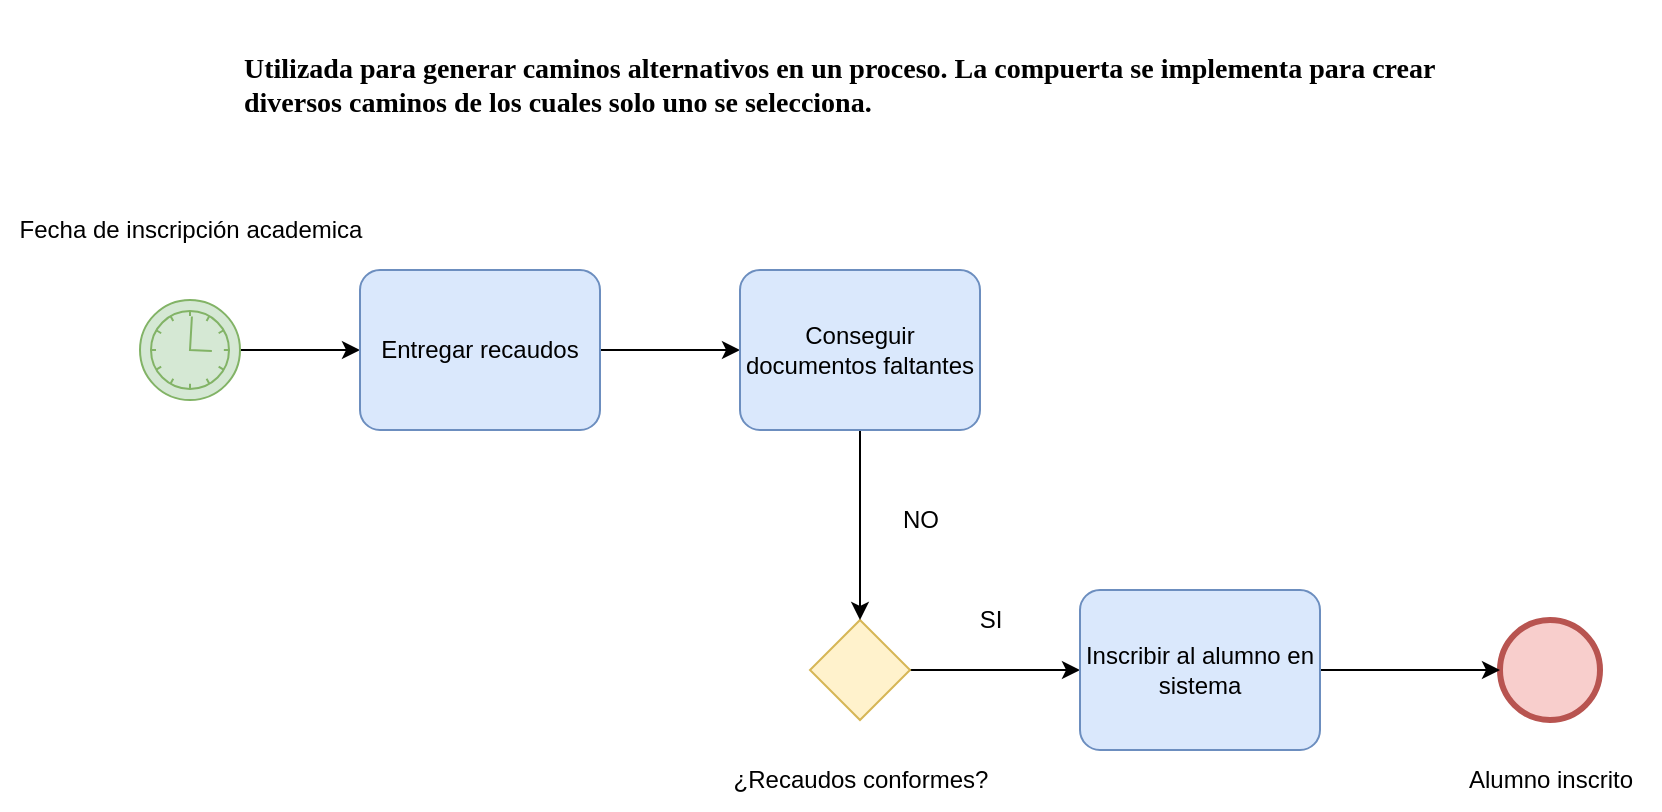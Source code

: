 <mxfile version="20.8.16" type="device"><diagram name="Página-1" id="jmdzp9OQA9dIOr5vCiej"><mxGraphModel dx="814" dy="1046" grid="1" gridSize="10" guides="1" tooltips="1" connect="1" arrows="1" fold="1" page="1" pageScale="1" pageWidth="827" pageHeight="1169" math="0" shadow="0"><root><mxCell id="0"/><mxCell id="1" parent="0"/><mxCell id="TNuxk7B1MeKxKXPtinLw-8" value="" style="edgeStyle=orthogonalEdgeStyle;rounded=0;orthogonalLoop=1;jettySize=auto;html=1;" edge="1" parent="1" source="TNuxk7B1MeKxKXPtinLw-1" target="TNuxk7B1MeKxKXPtinLw-5"><mxGeometry relative="1" as="geometry"/></mxCell><mxCell id="TNuxk7B1MeKxKXPtinLw-1" value="" style="points=[[0.145,0.145,0],[0.5,0,0],[0.855,0.145,0],[1,0.5,0],[0.855,0.855,0],[0.5,1,0],[0.145,0.855,0],[0,0.5,0]];shape=mxgraph.bpmn.event;html=1;verticalLabelPosition=bottom;labelBackgroundColor=#ffffff;verticalAlign=top;align=center;perimeter=ellipsePerimeter;outlineConnect=0;aspect=fixed;outline=standard;symbol=timer;fillColor=#d5e8d4;strokeColor=#82b366;" vertex="1" parent="1"><mxGeometry x="80" y="200" width="50" height="50" as="geometry"/></mxCell><mxCell id="TNuxk7B1MeKxKXPtinLw-2" value="" style="points=[[0.145,0.145,0],[0.5,0,0],[0.855,0.145,0],[1,0.5,0],[0.855,0.855,0],[0.5,1,0],[0.145,0.855,0],[0,0.5,0]];shape=mxgraph.bpmn.event;html=1;verticalLabelPosition=bottom;labelBackgroundColor=#ffffff;verticalAlign=top;align=center;perimeter=ellipsePerimeter;outlineConnect=0;aspect=fixed;outline=end;symbol=terminate2;fillColor=#f8cecc;strokeColor=#b85450;" vertex="1" parent="1"><mxGeometry x="760" y="360" width="50" height="50" as="geometry"/></mxCell><mxCell id="TNuxk7B1MeKxKXPtinLw-11" value="" style="edgeStyle=orthogonalEdgeStyle;rounded=0;orthogonalLoop=1;jettySize=auto;html=1;" edge="1" parent="1" source="TNuxk7B1MeKxKXPtinLw-3" target="TNuxk7B1MeKxKXPtinLw-4"><mxGeometry relative="1" as="geometry"/></mxCell><mxCell id="TNuxk7B1MeKxKXPtinLw-3" value="" style="points=[[0.25,0.25,0],[0.5,0,0],[0.75,0.25,0],[1,0.5,0],[0.75,0.75,0],[0.5,1,0],[0.25,0.75,0],[0,0.5,0]];shape=mxgraph.bpmn.gateway2;html=1;verticalLabelPosition=bottom;labelBackgroundColor=#ffffff;verticalAlign=top;align=center;perimeter=rhombusPerimeter;outlineConnect=0;outline=none;symbol=none;fillColor=#fff2cc;strokeColor=#d6b656;" vertex="1" parent="1"><mxGeometry x="415" y="360" width="50" height="50" as="geometry"/></mxCell><mxCell id="TNuxk7B1MeKxKXPtinLw-12" value="" style="edgeStyle=orthogonalEdgeStyle;rounded=0;orthogonalLoop=1;jettySize=auto;html=1;" edge="1" parent="1" source="TNuxk7B1MeKxKXPtinLw-4" target="TNuxk7B1MeKxKXPtinLw-2"><mxGeometry relative="1" as="geometry"/></mxCell><mxCell id="TNuxk7B1MeKxKXPtinLw-4" value="Inscribir al alumno en sistema" style="points=[[0.25,0,0],[0.5,0,0],[0.75,0,0],[1,0.25,0],[1,0.5,0],[1,0.75,0],[0.75,1,0],[0.5,1,0],[0.25,1,0],[0,0.75,0],[0,0.5,0],[0,0.25,0]];shape=mxgraph.bpmn.task;whiteSpace=wrap;rectStyle=rounded;size=10;html=1;taskMarker=abstract;fillColor=#dae8fc;strokeColor=#6c8ebf;" vertex="1" parent="1"><mxGeometry x="550" y="345" width="120" height="80" as="geometry"/></mxCell><mxCell id="TNuxk7B1MeKxKXPtinLw-9" value="" style="edgeStyle=orthogonalEdgeStyle;rounded=0;orthogonalLoop=1;jettySize=auto;html=1;" edge="1" parent="1" source="TNuxk7B1MeKxKXPtinLw-5" target="TNuxk7B1MeKxKXPtinLw-6"><mxGeometry relative="1" as="geometry"/></mxCell><mxCell id="TNuxk7B1MeKxKXPtinLw-5" value="Entregar recaudos" style="points=[[0.25,0,0],[0.5,0,0],[0.75,0,0],[1,0.25,0],[1,0.5,0],[1,0.75,0],[0.75,1,0],[0.5,1,0],[0.25,1,0],[0,0.75,0],[0,0.5,0],[0,0.25,0]];shape=mxgraph.bpmn.task;whiteSpace=wrap;rectStyle=rounded;size=10;html=1;taskMarker=abstract;fillColor=#dae8fc;strokeColor=#6c8ebf;" vertex="1" parent="1"><mxGeometry x="190" y="185" width="120" height="80" as="geometry"/></mxCell><mxCell id="TNuxk7B1MeKxKXPtinLw-10" value="" style="edgeStyle=orthogonalEdgeStyle;rounded=0;orthogonalLoop=1;jettySize=auto;html=1;" edge="1" parent="1" source="TNuxk7B1MeKxKXPtinLw-6" target="TNuxk7B1MeKxKXPtinLw-3"><mxGeometry relative="1" as="geometry"/></mxCell><mxCell id="TNuxk7B1MeKxKXPtinLw-6" value="Conseguir documentos faltantes" style="points=[[0.25,0,0],[0.5,0,0],[0.75,0,0],[1,0.25,0],[1,0.5,0],[1,0.75,0],[0.75,1,0],[0.5,1,0],[0.25,1,0],[0,0.75,0],[0,0.5,0],[0,0.25,0]];shape=mxgraph.bpmn.task;whiteSpace=wrap;rectStyle=rounded;size=10;html=1;taskMarker=abstract;fillColor=#dae8fc;strokeColor=#6c8ebf;" vertex="1" parent="1"><mxGeometry x="380" y="185" width="120" height="80" as="geometry"/></mxCell><mxCell id="TNuxk7B1MeKxKXPtinLw-13" value="NO" style="text;html=1;align=center;verticalAlign=middle;resizable=0;points=[];autosize=1;strokeColor=none;fillColor=none;" vertex="1" parent="1"><mxGeometry x="450" y="295" width="40" height="30" as="geometry"/></mxCell><mxCell id="TNuxk7B1MeKxKXPtinLw-14" value="SI" style="text;html=1;align=center;verticalAlign=middle;resizable=0;points=[];autosize=1;strokeColor=none;fillColor=none;" vertex="1" parent="1"><mxGeometry x="490" y="345" width="30" height="30" as="geometry"/></mxCell><mxCell id="TNuxk7B1MeKxKXPtinLw-15" value="Fecha de inscripción academica" style="text;html=1;align=center;verticalAlign=middle;resizable=0;points=[];autosize=1;strokeColor=none;fillColor=none;" vertex="1" parent="1"><mxGeometry x="10" y="150" width="190" height="30" as="geometry"/></mxCell><mxCell id="TNuxk7B1MeKxKXPtinLw-16" value="¿Recaudos conformes?" style="text;html=1;align=center;verticalAlign=middle;resizable=0;points=[];autosize=1;strokeColor=none;fillColor=none;" vertex="1" parent="1"><mxGeometry x="365" y="425" width="150" height="30" as="geometry"/></mxCell><mxCell id="TNuxk7B1MeKxKXPtinLw-17" value="Alumno inscrito" style="text;html=1;align=center;verticalAlign=middle;resizable=0;points=[];autosize=1;strokeColor=none;fillColor=none;" vertex="1" parent="1"><mxGeometry x="730" y="425" width="110" height="30" as="geometry"/></mxCell><mxCell id="TNuxk7B1MeKxKXPtinLw-18" value="&lt;h4 style=&quot;font-size: 14px;&quot;&gt;&lt;font style=&quot;font-size: 14px;&quot; face=&quot;Georgia&quot;&gt;Utilizada para generar caminos alternativos en un proceso. La compuerta&amp;nbsp;se implementa para crear diversos caminos de los cuales solo uno se selecciona.&lt;/font&gt;&lt;/h4&gt;" style="text;whiteSpace=wrap;html=1;" vertex="1" parent="1"><mxGeometry x="130" y="50" width="630" height="70" as="geometry"/></mxCell></root></mxGraphModel></diagram></mxfile>